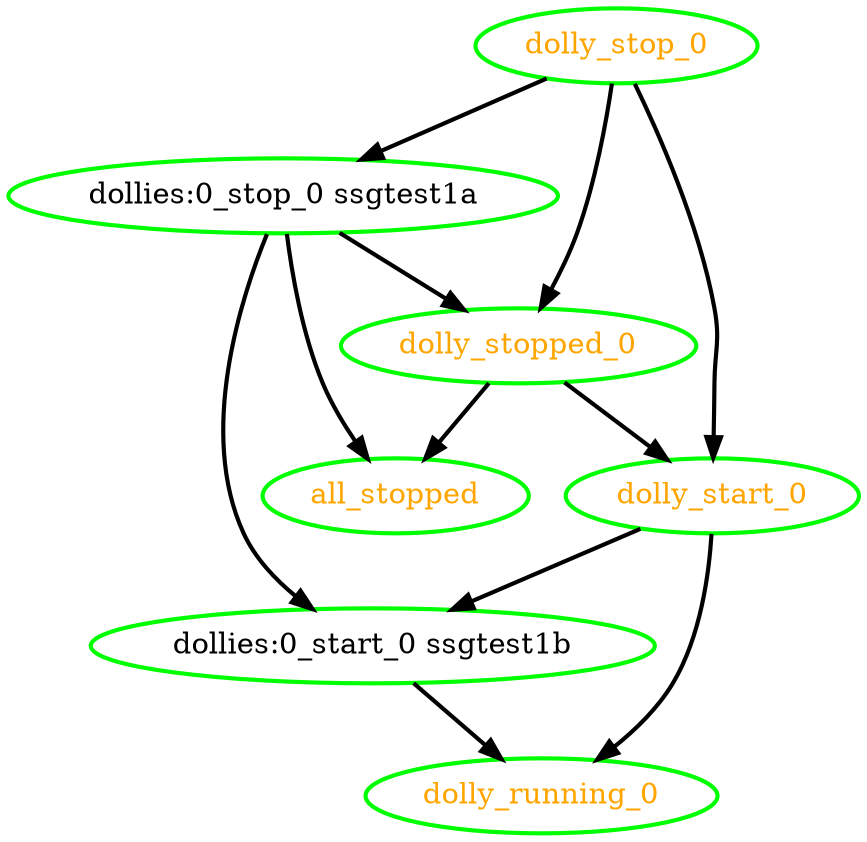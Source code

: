  digraph "g" {
"all_stopped" [ style=bold color="green" fontcolor="orange"  ]
"dollies:0_start_0 ssgtest1b" -> "dolly_running_0" [ style = bold]
"dollies:0_start_0 ssgtest1b" [ style=bold color="green" fontcolor="black" ]
"dollies:0_stop_0 ssgtest1a" -> "all_stopped" [ style = bold]
"dollies:0_stop_0 ssgtest1a" -> "dollies:0_start_0 ssgtest1b" [ style = bold]
"dollies:0_stop_0 ssgtest1a" -> "dolly_stopped_0" [ style = bold]
"dollies:0_stop_0 ssgtest1a" [ style=bold color="green" fontcolor="black" ]
"dolly_running_0" [ style=bold color="green" fontcolor="orange" ]
"dolly_start_0" -> "dollies:0_start_0 ssgtest1b" [ style = bold]
"dolly_start_0" -> "dolly_running_0" [ style = bold]
"dolly_start_0" [ style=bold color="green" fontcolor="orange" ]
"dolly_stop_0" -> "dollies:0_stop_0 ssgtest1a" [ style = bold]
"dolly_stop_0" -> "dolly_start_0" [ style = bold]
"dolly_stop_0" -> "dolly_stopped_0" [ style = bold]
"dolly_stop_0" [ style=bold color="green" fontcolor="orange" ]
"dolly_stopped_0" -> "all_stopped" [ style = bold]
"dolly_stopped_0" -> "dolly_start_0" [ style = bold]
"dolly_stopped_0" [ style=bold color="green" fontcolor="orange" ]
}
